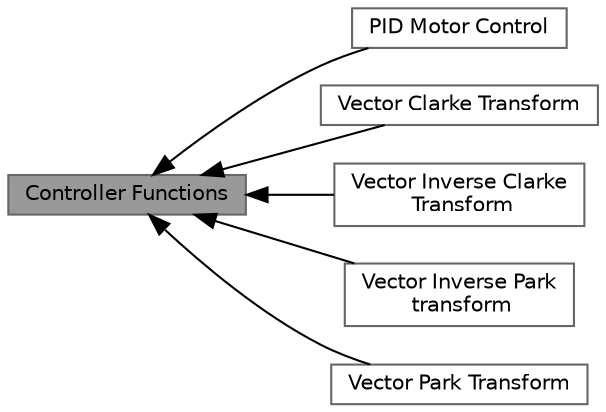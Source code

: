 digraph "Controller Functions"
{
 // LATEX_PDF_SIZE
  bgcolor="transparent";
  edge [fontname=Helvetica,fontsize=10,labelfontname=Helvetica,labelfontsize=10];
  node [fontname=Helvetica,fontsize=10,shape=box,height=0.2,width=0.4];
  rankdir=LR;
  Node2 [id="Node000002",label="PID Motor Control",height=0.2,width=0.4,color="grey40", fillcolor="white", style="filled",URL="$group___p_i_d.html",tooltip=" "];
  Node3 [id="Node000003",label="Vector Clarke Transform",height=0.2,width=0.4,color="grey40", fillcolor="white", style="filled",URL="$group__clarke.html",tooltip=" "];
  Node1 [id="Node000001",label="Controller Functions",height=0.2,width=0.4,color="gray40", fillcolor="grey60", style="filled", fontcolor="black",tooltip=" "];
  Node4 [id="Node000004",label="Vector Inverse Clarke\l Transform",height=0.2,width=0.4,color="grey40", fillcolor="white", style="filled",URL="$group__inv__clarke.html",tooltip=" "];
  Node6 [id="Node000006",label="Vector Inverse Park\l transform",height=0.2,width=0.4,color="grey40", fillcolor="white", style="filled",URL="$group__inv__park.html",tooltip=" "];
  Node5 [id="Node000005",label="Vector Park Transform",height=0.2,width=0.4,color="grey40", fillcolor="white", style="filled",URL="$group__park.html",tooltip=" "];
  Node1->Node2 [shape=plaintext, dir="back", style="solid"];
  Node1->Node3 [shape=plaintext, dir="back", style="solid"];
  Node1->Node4 [shape=plaintext, dir="back", style="solid"];
  Node1->Node5 [shape=plaintext, dir="back", style="solid"];
  Node1->Node6 [shape=plaintext, dir="back", style="solid"];
}
